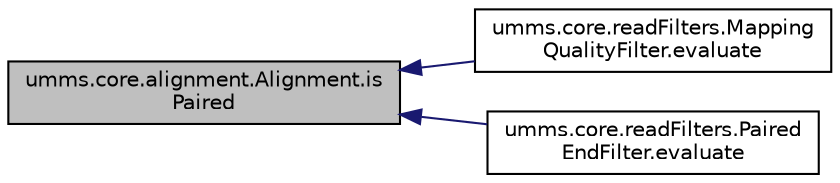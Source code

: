 digraph "umms.core.alignment.Alignment.isPaired"
{
  edge [fontname="Helvetica",fontsize="10",labelfontname="Helvetica",labelfontsize="10"];
  node [fontname="Helvetica",fontsize="10",shape=record];
  rankdir="LR";
  Node1 [label="umms.core.alignment.Alignment.is\lPaired",height=0.2,width=0.4,color="black", fillcolor="grey75", style="filled" fontcolor="black"];
  Node1 -> Node2 [dir="back",color="midnightblue",fontsize="10",style="solid"];
  Node2 [label="umms.core.readFilters.Mapping\lQualityFilter.evaluate",height=0.2,width=0.4,color="black", fillcolor="white", style="filled",URL="$classumms_1_1core_1_1read_filters_1_1_mapping_quality_filter.html#a763b2e78ced74f96fc555596bd2bb021"];
  Node1 -> Node3 [dir="back",color="midnightblue",fontsize="10",style="solid"];
  Node3 [label="umms.core.readFilters.Paired\lEndFilter.evaluate",height=0.2,width=0.4,color="black", fillcolor="white", style="filled",URL="$classumms_1_1core_1_1read_filters_1_1_paired_end_filter.html#ab56cbbfe4a39d035cdf24bcd09b84748"];
}
